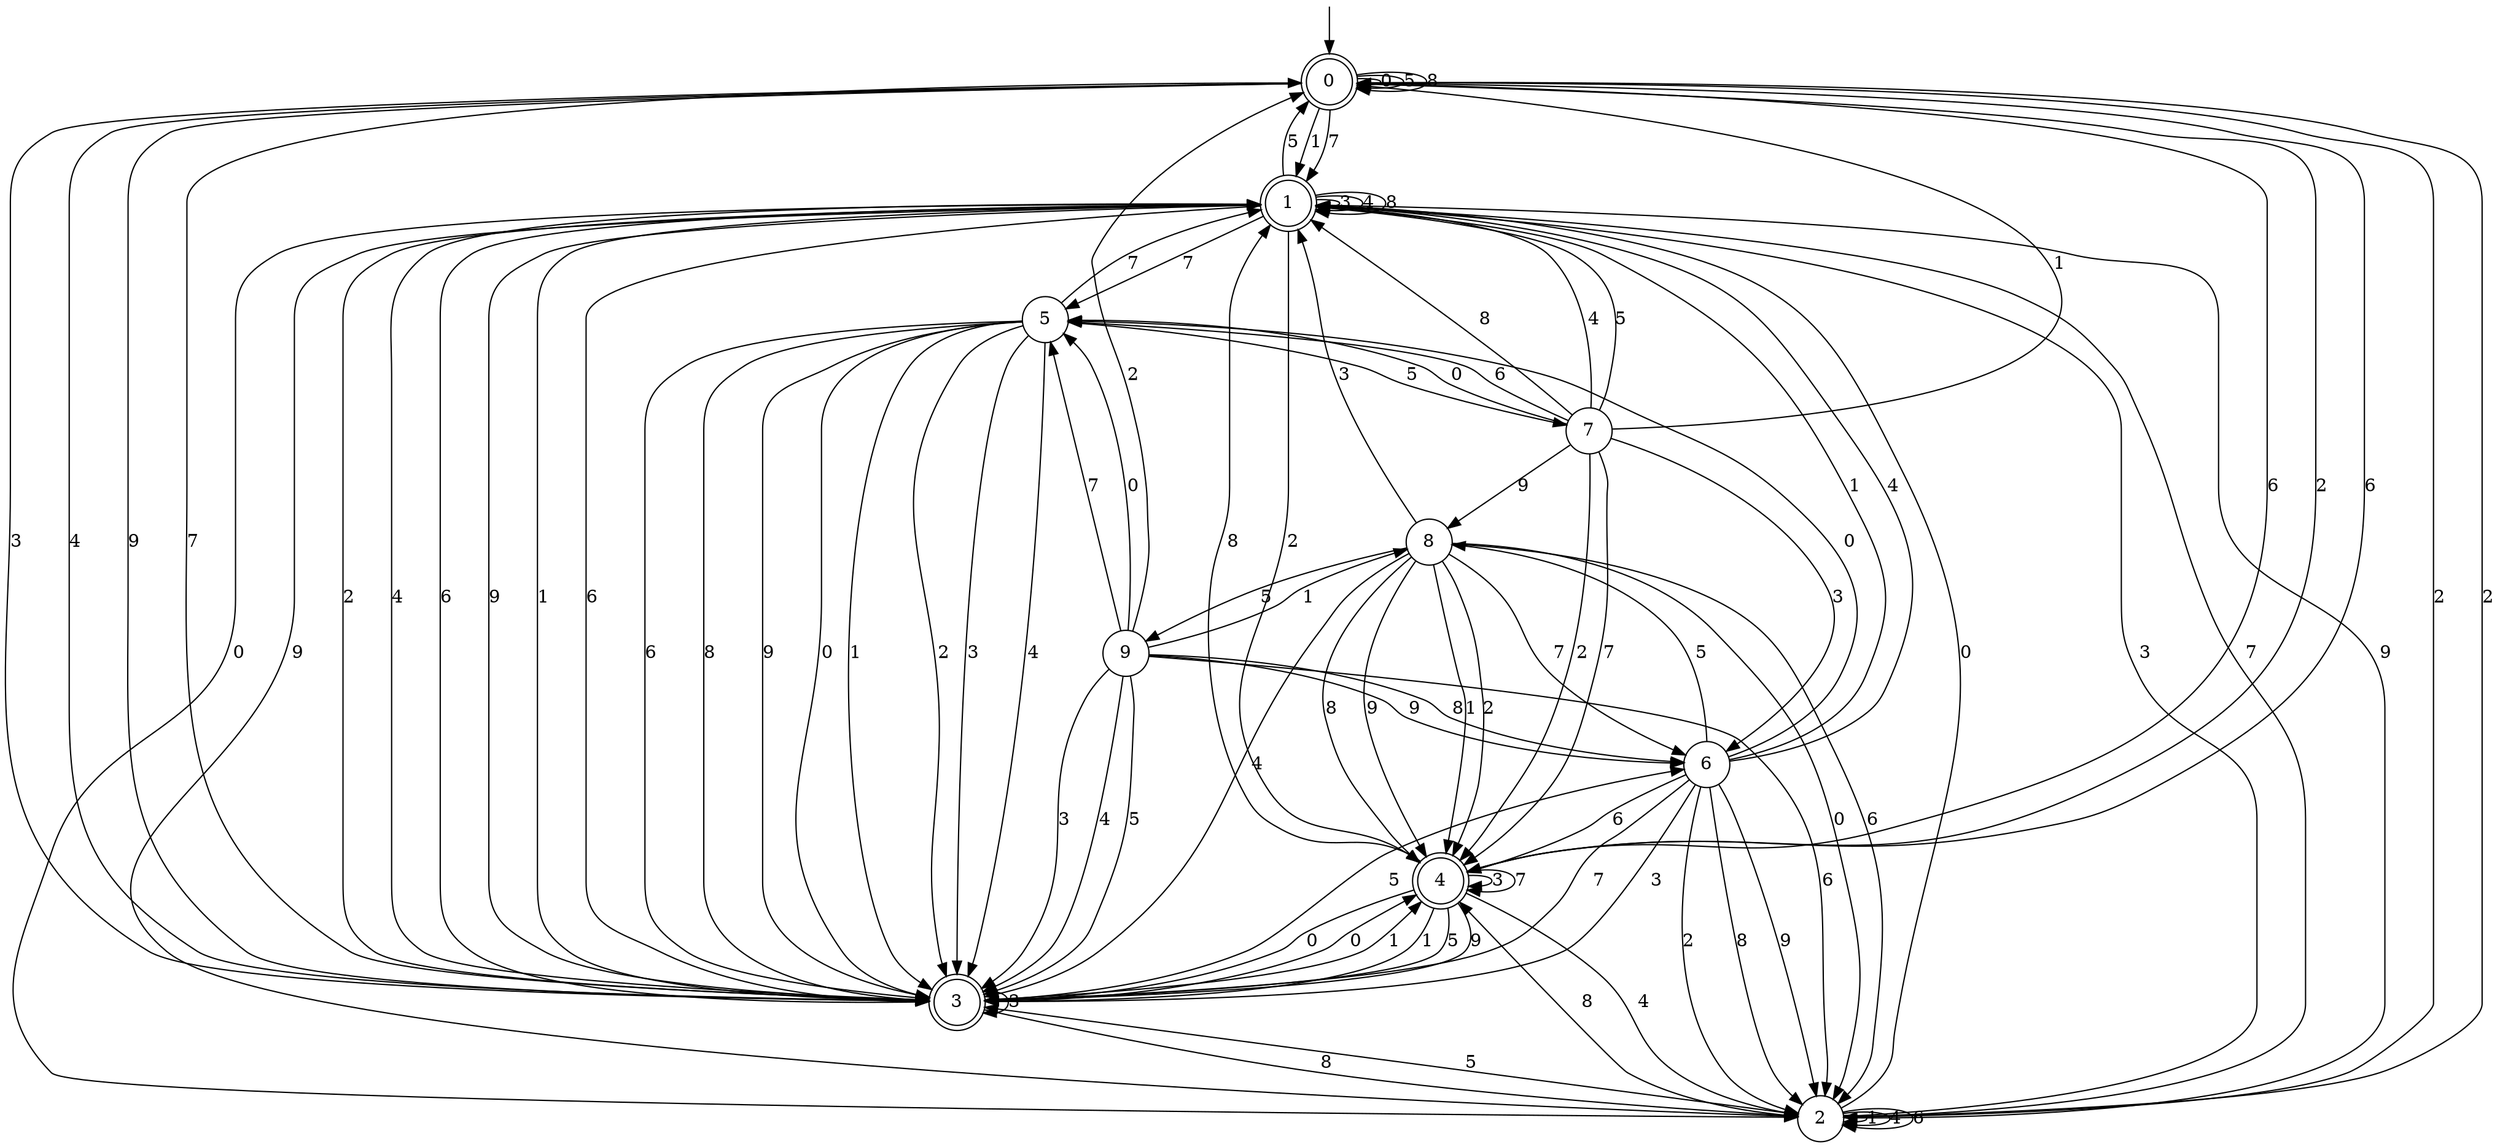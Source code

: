 digraph g {

	s0 [shape="doublecircle" label="0"];
	s1 [shape="doublecircle" label="1"];
	s2 [shape="circle" label="2"];
	s3 [shape="doublecircle" label="3"];
	s4 [shape="doublecircle" label="4"];
	s5 [shape="circle" label="5"];
	s6 [shape="circle" label="6"];
	s7 [shape="circle" label="7"];
	s8 [shape="circle" label="8"];
	s9 [shape="circle" label="9"];
	s0 -> s0 [label="0"];
	s0 -> s1 [label="1"];
	s0 -> s2 [label="2"];
	s0 -> s3 [label="3"];
	s0 -> s3 [label="4"];
	s0 -> s0 [label="5"];
	s0 -> s4 [label="6"];
	s0 -> s1 [label="7"];
	s0 -> s0 [label="8"];
	s0 -> s3 [label="9"];
	s1 -> s2 [label="0"];
	s1 -> s3 [label="1"];
	s1 -> s4 [label="2"];
	s1 -> s1 [label="3"];
	s1 -> s1 [label="4"];
	s1 -> s0 [label="5"];
	s1 -> s3 [label="6"];
	s1 -> s5 [label="7"];
	s1 -> s1 [label="8"];
	s1 -> s2 [label="9"];
	s2 -> s1 [label="0"];
	s2 -> s2 [label="1"];
	s2 -> s0 [label="2"];
	s2 -> s1 [label="3"];
	s2 -> s2 [label="4"];
	s2 -> s3 [label="5"];
	s2 -> s2 [label="6"];
	s2 -> s1 [label="7"];
	s2 -> s4 [label="8"];
	s2 -> s1 [label="9"];
	s3 -> s4 [label="0"];
	s3 -> s4 [label="1"];
	s3 -> s1 [label="2"];
	s3 -> s3 [label="3"];
	s3 -> s1 [label="4"];
	s3 -> s6 [label="5"];
	s3 -> s1 [label="6"];
	s3 -> s0 [label="7"];
	s3 -> s2 [label="8"];
	s3 -> s1 [label="9"];
	s4 -> s3 [label="0"];
	s4 -> s3 [label="1"];
	s4 -> s0 [label="2"];
	s4 -> s4 [label="3"];
	s4 -> s2 [label="4"];
	s4 -> s3 [label="5"];
	s4 -> s0 [label="6"];
	s4 -> s4 [label="7"];
	s4 -> s1 [label="8"];
	s4 -> s3 [label="9"];
	s5 -> s3 [label="0"];
	s5 -> s3 [label="1"];
	s5 -> s3 [label="2"];
	s5 -> s3 [label="3"];
	s5 -> s3 [label="4"];
	s5 -> s7 [label="5"];
	s5 -> s3 [label="6"];
	s5 -> s1 [label="7"];
	s5 -> s3 [label="8"];
	s5 -> s3 [label="9"];
	s6 -> s5 [label="0"];
	s6 -> s1 [label="1"];
	s6 -> s2 [label="2"];
	s6 -> s3 [label="3"];
	s6 -> s1 [label="4"];
	s6 -> s8 [label="5"];
	s6 -> s4 [label="6"];
	s6 -> s3 [label="7"];
	s6 -> s2 [label="8"];
	s6 -> s2 [label="9"];
	s7 -> s5 [label="0"];
	s7 -> s0 [label="1"];
	s7 -> s4 [label="2"];
	s7 -> s6 [label="3"];
	s7 -> s1 [label="4"];
	s7 -> s1 [label="5"];
	s7 -> s5 [label="6"];
	s7 -> s4 [label="7"];
	s7 -> s1 [label="8"];
	s7 -> s8 [label="9"];
	s8 -> s2 [label="0"];
	s8 -> s4 [label="1"];
	s8 -> s4 [label="2"];
	s8 -> s1 [label="3"];
	s8 -> s3 [label="4"];
	s8 -> s9 [label="5"];
	s8 -> s2 [label="6"];
	s8 -> s6 [label="7"];
	s8 -> s4 [label="8"];
	s8 -> s4 [label="9"];
	s9 -> s5 [label="0"];
	s9 -> s8 [label="1"];
	s9 -> s0 [label="2"];
	s9 -> s3 [label="3"];
	s9 -> s3 [label="4"];
	s9 -> s3 [label="5"];
	s9 -> s2 [label="6"];
	s9 -> s5 [label="7"];
	s9 -> s6 [label="8"];
	s9 -> s6 [label="9"];

__start0 [label="" shape="none" width="0" height="0"];
__start0 -> s0;

}
